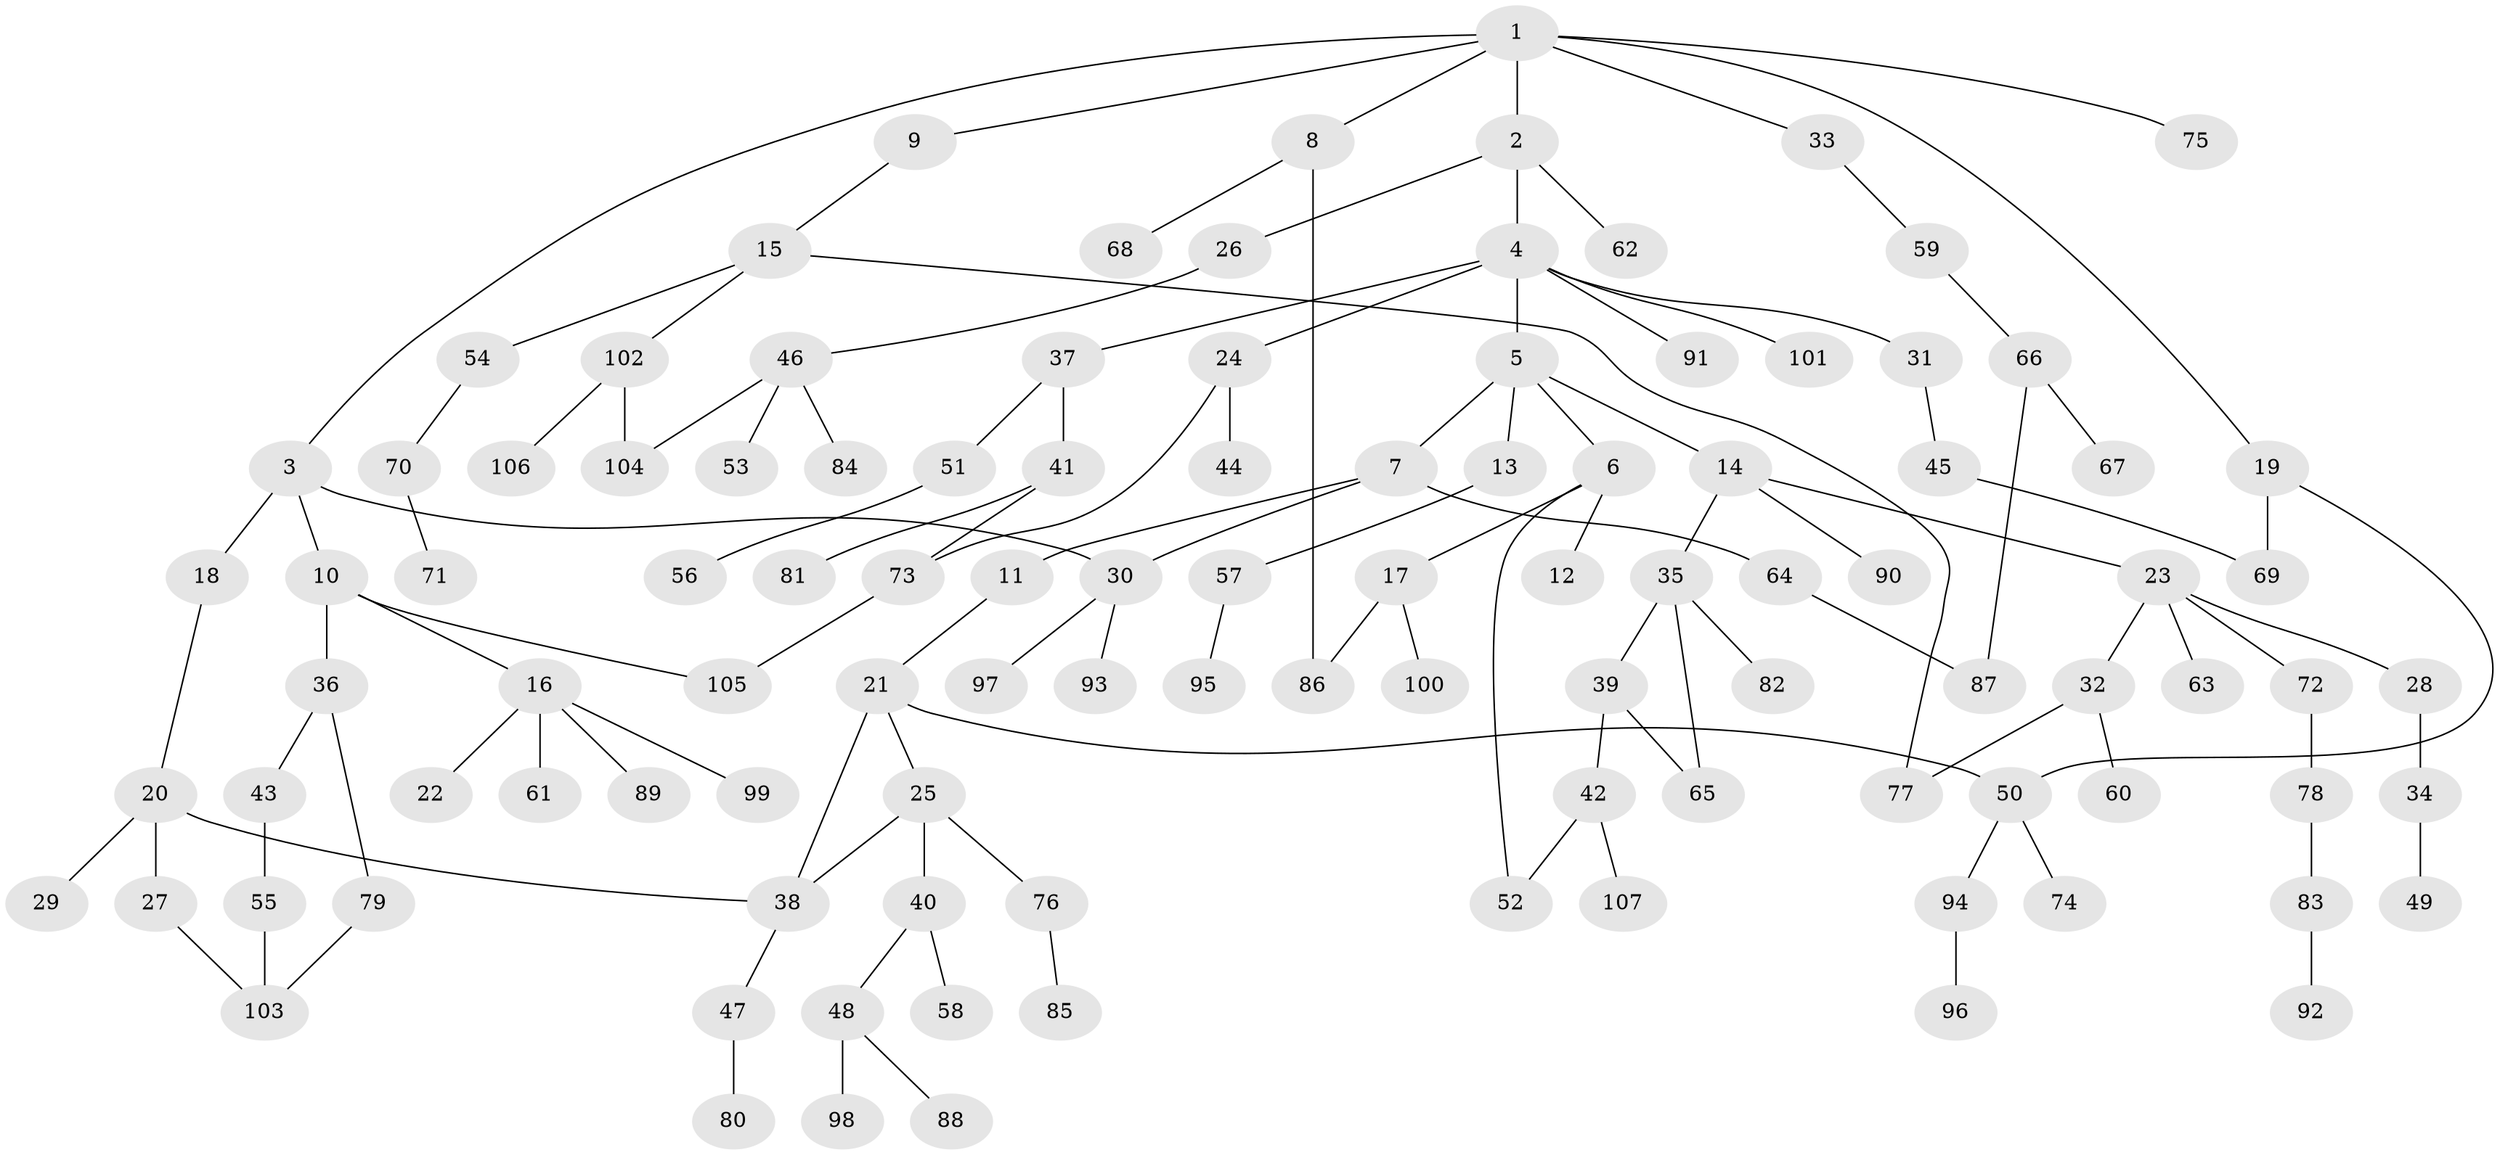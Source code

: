 // Generated by graph-tools (version 1.1) at 2025/10/02/27/25 16:10:52]
// undirected, 107 vertices, 121 edges
graph export_dot {
graph [start="1"]
  node [color=gray90,style=filled];
  1;
  2;
  3;
  4;
  5;
  6;
  7;
  8;
  9;
  10;
  11;
  12;
  13;
  14;
  15;
  16;
  17;
  18;
  19;
  20;
  21;
  22;
  23;
  24;
  25;
  26;
  27;
  28;
  29;
  30;
  31;
  32;
  33;
  34;
  35;
  36;
  37;
  38;
  39;
  40;
  41;
  42;
  43;
  44;
  45;
  46;
  47;
  48;
  49;
  50;
  51;
  52;
  53;
  54;
  55;
  56;
  57;
  58;
  59;
  60;
  61;
  62;
  63;
  64;
  65;
  66;
  67;
  68;
  69;
  70;
  71;
  72;
  73;
  74;
  75;
  76;
  77;
  78;
  79;
  80;
  81;
  82;
  83;
  84;
  85;
  86;
  87;
  88;
  89;
  90;
  91;
  92;
  93;
  94;
  95;
  96;
  97;
  98;
  99;
  100;
  101;
  102;
  103;
  104;
  105;
  106;
  107;
  1 -- 2;
  1 -- 3;
  1 -- 8;
  1 -- 9;
  1 -- 19;
  1 -- 33;
  1 -- 75;
  2 -- 4;
  2 -- 26;
  2 -- 62;
  3 -- 10;
  3 -- 18;
  3 -- 30;
  4 -- 5;
  4 -- 24;
  4 -- 31;
  4 -- 37;
  4 -- 91;
  4 -- 101;
  5 -- 6;
  5 -- 7;
  5 -- 13;
  5 -- 14;
  6 -- 12;
  6 -- 17;
  6 -- 52;
  7 -- 11;
  7 -- 30;
  7 -- 64;
  8 -- 68;
  8 -- 86;
  9 -- 15;
  10 -- 16;
  10 -- 36;
  10 -- 105;
  11 -- 21;
  13 -- 57;
  14 -- 23;
  14 -- 35;
  14 -- 90;
  15 -- 54;
  15 -- 77;
  15 -- 102;
  16 -- 22;
  16 -- 61;
  16 -- 89;
  16 -- 99;
  17 -- 86;
  17 -- 100;
  18 -- 20;
  19 -- 69;
  19 -- 50;
  20 -- 27;
  20 -- 29;
  20 -- 38;
  21 -- 25;
  21 -- 50;
  21 -- 38;
  23 -- 28;
  23 -- 32;
  23 -- 63;
  23 -- 72;
  24 -- 44;
  24 -- 73;
  25 -- 38;
  25 -- 40;
  25 -- 76;
  26 -- 46;
  27 -- 103;
  28 -- 34;
  30 -- 93;
  30 -- 97;
  31 -- 45;
  32 -- 60;
  32 -- 77;
  33 -- 59;
  34 -- 49;
  35 -- 39;
  35 -- 65;
  35 -- 82;
  36 -- 43;
  36 -- 79;
  37 -- 41;
  37 -- 51;
  38 -- 47;
  39 -- 42;
  39 -- 65;
  40 -- 48;
  40 -- 58;
  41 -- 81;
  41 -- 73;
  42 -- 107;
  42 -- 52;
  43 -- 55;
  45 -- 69;
  46 -- 53;
  46 -- 84;
  46 -- 104;
  47 -- 80;
  48 -- 88;
  48 -- 98;
  50 -- 74;
  50 -- 94;
  51 -- 56;
  54 -- 70;
  55 -- 103;
  57 -- 95;
  59 -- 66;
  64 -- 87;
  66 -- 67;
  66 -- 87;
  70 -- 71;
  72 -- 78;
  73 -- 105;
  76 -- 85;
  78 -- 83;
  79 -- 103;
  83 -- 92;
  94 -- 96;
  102 -- 106;
  102 -- 104;
}
